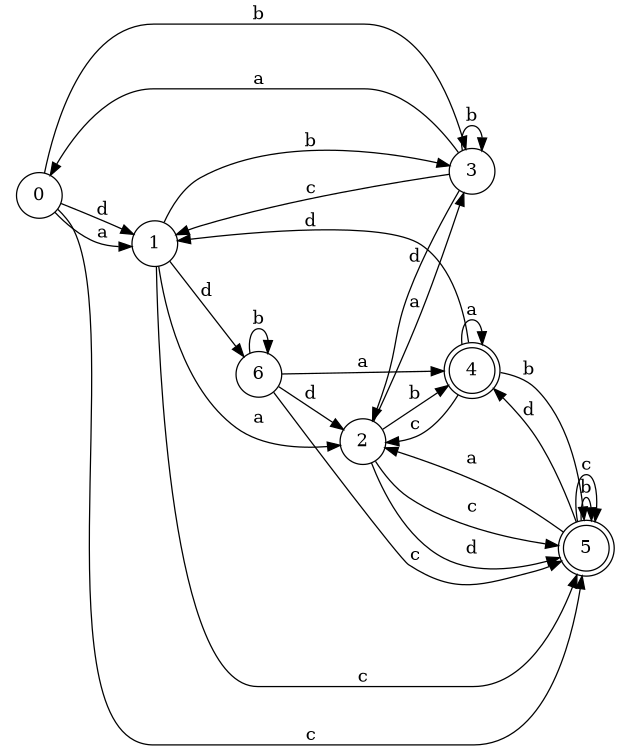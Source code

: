digraph n6_5 {
__start0 [label="" shape="none"];

rankdir=LR;
size="8,5";

s0 [style="filled", color="black", fillcolor="white" shape="circle", label="0"];
s1 [style="filled", color="black", fillcolor="white" shape="circle", label="1"];
s2 [style="filled", color="black", fillcolor="white" shape="circle", label="2"];
s3 [style="filled", color="black", fillcolor="white" shape="circle", label="3"];
s4 [style="rounded,filled", color="black", fillcolor="white" shape="doublecircle", label="4"];
s5 [style="rounded,filled", color="black", fillcolor="white" shape="doublecircle", label="5"];
s6 [style="filled", color="black", fillcolor="white" shape="circle", label="6"];
s0 -> s1 [label="a"];
s0 -> s3 [label="b"];
s0 -> s5 [label="c"];
s0 -> s1 [label="d"];
s1 -> s2 [label="a"];
s1 -> s3 [label="b"];
s1 -> s5 [label="c"];
s1 -> s6 [label="d"];
s2 -> s3 [label="a"];
s2 -> s4 [label="b"];
s2 -> s5 [label="c"];
s2 -> s5 [label="d"];
s3 -> s0 [label="a"];
s3 -> s3 [label="b"];
s3 -> s1 [label="c"];
s3 -> s2 [label="d"];
s4 -> s4 [label="a"];
s4 -> s5 [label="b"];
s4 -> s2 [label="c"];
s4 -> s1 [label="d"];
s5 -> s2 [label="a"];
s5 -> s5 [label="b"];
s5 -> s5 [label="c"];
s5 -> s4 [label="d"];
s6 -> s4 [label="a"];
s6 -> s6 [label="b"];
s6 -> s5 [label="c"];
s6 -> s2 [label="d"];

}
